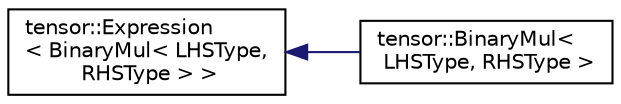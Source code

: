 digraph "Graphical Class Hierarchy"
{
  edge [fontname="Helvetica",fontsize="10",labelfontname="Helvetica",labelfontsize="10"];
  node [fontname="Helvetica",fontsize="10",shape=record];
  rankdir="LR";
  Node1 [label="tensor::Expression\l\< BinaryMul\< LHSType,\l RHSType \> \>",height=0.2,width=0.4,color="black", fillcolor="white", style="filled",URL="$structtensor_1_1Expression.html"];
  Node1 -> Node2 [dir="back",color="midnightblue",fontsize="10",style="solid",fontname="Helvetica"];
  Node2 [label="tensor::BinaryMul\<\l LHSType, RHSType \>",height=0.2,width=0.4,color="black", fillcolor="white", style="filled",URL="$classtensor_1_1BinaryMul.html"];
}
